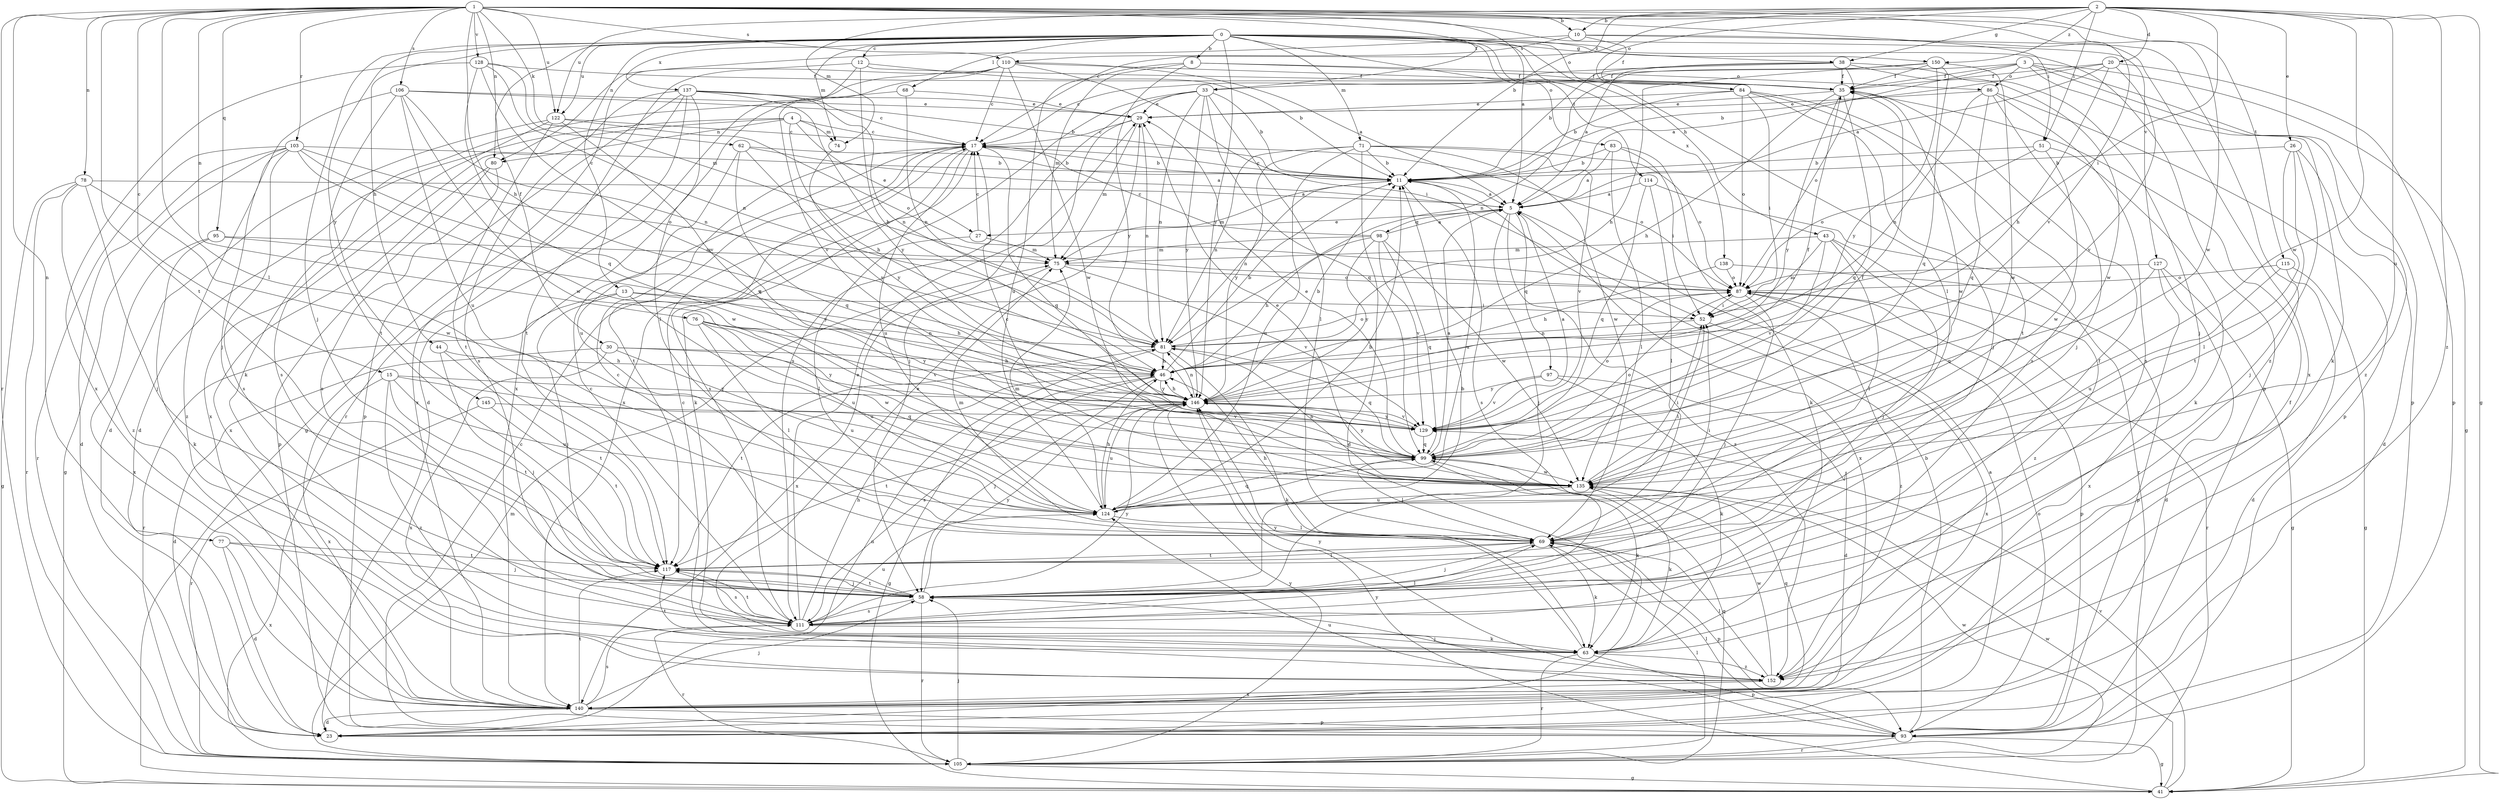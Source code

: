 strict digraph  {
0;
1;
2;
3;
4;
5;
8;
10;
11;
12;
13;
15;
17;
20;
23;
26;
27;
29;
30;
33;
35;
38;
41;
43;
44;
46;
51;
52;
58;
62;
63;
68;
69;
71;
74;
75;
76;
77;
78;
80;
81;
83;
84;
86;
87;
93;
95;
97;
98;
99;
103;
105;
106;
110;
111;
114;
115;
117;
122;
124;
127;
128;
129;
135;
137;
138;
140;
145;
146;
150;
152;
0 -> 8  [label=b];
0 -> 12  [label=c];
0 -> 13  [label=c];
0 -> 30  [label=f];
0 -> 38  [label=g];
0 -> 43  [label=h];
0 -> 44  [label=h];
0 -> 58  [label=j];
0 -> 68  [label=l];
0 -> 69  [label=l];
0 -> 71  [label=m];
0 -> 74  [label=m];
0 -> 83  [label=o];
0 -> 84  [label=o];
0 -> 93  [label=p];
0 -> 114  [label=t];
0 -> 122  [label=u];
0 -> 137  [label=x];
0 -> 138  [label=x];
0 -> 145  [label=y];
0 -> 146  [label=y];
0 -> 150  [label=z];
1 -> 5  [label=a];
1 -> 10  [label=b];
1 -> 15  [label=c];
1 -> 33  [label=f];
1 -> 46  [label=h];
1 -> 51  [label=i];
1 -> 62  [label=k];
1 -> 69  [label=l];
1 -> 76  [label=n];
1 -> 77  [label=n];
1 -> 78  [label=n];
1 -> 80  [label=n];
1 -> 95  [label=q];
1 -> 103  [label=r];
1 -> 105  [label=r];
1 -> 106  [label=s];
1 -> 110  [label=s];
1 -> 115  [label=t];
1 -> 117  [label=t];
1 -> 122  [label=u];
1 -> 127  [label=v];
1 -> 128  [label=v];
1 -> 129  [label=v];
1 -> 135  [label=w];
2 -> 10  [label=b];
2 -> 11  [label=b];
2 -> 17  [label=c];
2 -> 20  [label=d];
2 -> 26  [label=e];
2 -> 38  [label=g];
2 -> 41  [label=g];
2 -> 51  [label=i];
2 -> 52  [label=i];
2 -> 74  [label=m];
2 -> 84  [label=o];
2 -> 122  [label=u];
2 -> 124  [label=u];
2 -> 135  [label=w];
2 -> 150  [label=z];
2 -> 152  [label=z];
3 -> 5  [label=a];
3 -> 33  [label=f];
3 -> 35  [label=f];
3 -> 41  [label=g];
3 -> 63  [label=k];
3 -> 86  [label=o];
3 -> 93  [label=p];
3 -> 152  [label=z];
4 -> 17  [label=c];
4 -> 23  [label=d];
4 -> 27  [label=e];
4 -> 46  [label=h];
4 -> 74  [label=m];
4 -> 80  [label=n];
4 -> 140  [label=x];
5 -> 27  [label=e];
5 -> 58  [label=j];
5 -> 97  [label=q];
5 -> 98  [label=q];
5 -> 140  [label=x];
5 -> 152  [label=z];
8 -> 35  [label=f];
8 -> 75  [label=m];
8 -> 86  [label=o];
8 -> 124  [label=u];
8 -> 146  [label=y];
10 -> 35  [label=f];
10 -> 80  [label=n];
10 -> 110  [label=s];
10 -> 140  [label=x];
10 -> 152  [label=z];
11 -> 5  [label=a];
11 -> 17  [label=c];
11 -> 75  [label=m];
11 -> 81  [label=n];
11 -> 111  [label=s];
11 -> 124  [label=u];
12 -> 11  [label=b];
12 -> 35  [label=f];
12 -> 41  [label=g];
12 -> 46  [label=h];
12 -> 129  [label=v];
13 -> 46  [label=h];
13 -> 52  [label=i];
13 -> 58  [label=j];
13 -> 105  [label=r];
13 -> 124  [label=u];
15 -> 99  [label=q];
15 -> 117  [label=t];
15 -> 124  [label=u];
15 -> 140  [label=x];
15 -> 146  [label=y];
15 -> 152  [label=z];
17 -> 11  [label=b];
17 -> 63  [label=k];
17 -> 87  [label=o];
17 -> 99  [label=q];
17 -> 111  [label=s];
17 -> 117  [label=t];
17 -> 124  [label=u];
20 -> 5  [label=a];
20 -> 11  [label=b];
20 -> 35  [label=f];
20 -> 46  [label=h];
20 -> 93  [label=p];
20 -> 129  [label=v];
23 -> 5  [label=a];
23 -> 81  [label=n];
26 -> 11  [label=b];
26 -> 23  [label=d];
26 -> 58  [label=j];
26 -> 69  [label=l];
26 -> 117  [label=t];
27 -> 17  [label=c];
27 -> 69  [label=l];
27 -> 75  [label=m];
29 -> 17  [label=c];
29 -> 58  [label=j];
29 -> 75  [label=m];
29 -> 81  [label=n];
30 -> 23  [label=d];
30 -> 46  [label=h];
30 -> 124  [label=u];
30 -> 140  [label=x];
30 -> 146  [label=y];
33 -> 11  [label=b];
33 -> 29  [label=e];
33 -> 69  [label=l];
33 -> 81  [label=n];
33 -> 99  [label=q];
33 -> 111  [label=s];
33 -> 140  [label=x];
33 -> 146  [label=y];
35 -> 29  [label=e];
35 -> 46  [label=h];
35 -> 99  [label=q];
35 -> 135  [label=w];
35 -> 146  [label=y];
38 -> 5  [label=a];
38 -> 11  [label=b];
38 -> 17  [label=c];
38 -> 35  [label=f];
38 -> 58  [label=j];
38 -> 87  [label=o];
38 -> 135  [label=w];
41 -> 129  [label=v];
41 -> 135  [label=w];
41 -> 146  [label=y];
43 -> 52  [label=i];
43 -> 58  [label=j];
43 -> 69  [label=l];
43 -> 75  [label=m];
43 -> 129  [label=v];
43 -> 152  [label=z];
44 -> 46  [label=h];
44 -> 58  [label=j];
44 -> 117  [label=t];
46 -> 11  [label=b];
46 -> 41  [label=g];
46 -> 58  [label=j];
46 -> 111  [label=s];
46 -> 146  [label=y];
51 -> 11  [label=b];
51 -> 63  [label=k];
51 -> 87  [label=o];
51 -> 135  [label=w];
52 -> 81  [label=n];
52 -> 140  [label=x];
58 -> 11  [label=b];
58 -> 17  [label=c];
58 -> 105  [label=r];
58 -> 111  [label=s];
58 -> 117  [label=t];
58 -> 146  [label=y];
62 -> 5  [label=a];
62 -> 11  [label=b];
62 -> 99  [label=q];
62 -> 124  [label=u];
62 -> 146  [label=y];
63 -> 17  [label=c];
63 -> 29  [label=e];
63 -> 93  [label=p];
63 -> 105  [label=r];
63 -> 117  [label=t];
63 -> 146  [label=y];
63 -> 152  [label=z];
68 -> 29  [label=e];
68 -> 63  [label=k];
68 -> 81  [label=n];
69 -> 46  [label=h];
69 -> 52  [label=i];
69 -> 58  [label=j];
69 -> 63  [label=k];
69 -> 75  [label=m];
69 -> 93  [label=p];
69 -> 117  [label=t];
71 -> 11  [label=b];
71 -> 23  [label=d];
71 -> 81  [label=n];
71 -> 87  [label=o];
71 -> 124  [label=u];
71 -> 129  [label=v];
71 -> 135  [label=w];
71 -> 146  [label=y];
74 -> 146  [label=y];
75 -> 87  [label=o];
75 -> 129  [label=v];
75 -> 140  [label=x];
76 -> 69  [label=l];
76 -> 81  [label=n];
76 -> 124  [label=u];
76 -> 129  [label=v];
76 -> 135  [label=w];
76 -> 146  [label=y];
77 -> 23  [label=d];
77 -> 58  [label=j];
77 -> 117  [label=t];
77 -> 140  [label=x];
78 -> 5  [label=a];
78 -> 41  [label=g];
78 -> 58  [label=j];
78 -> 105  [label=r];
78 -> 135  [label=w];
78 -> 152  [label=z];
80 -> 93  [label=p];
80 -> 111  [label=s];
80 -> 140  [label=x];
81 -> 46  [label=h];
81 -> 63  [label=k];
81 -> 87  [label=o];
81 -> 99  [label=q];
81 -> 117  [label=t];
83 -> 5  [label=a];
83 -> 11  [label=b];
83 -> 52  [label=i];
83 -> 63  [label=k];
83 -> 69  [label=l];
84 -> 11  [label=b];
84 -> 29  [label=e];
84 -> 52  [label=i];
84 -> 58  [label=j];
84 -> 87  [label=o];
84 -> 111  [label=s];
84 -> 117  [label=t];
86 -> 29  [label=e];
86 -> 58  [label=j];
86 -> 81  [label=n];
86 -> 93  [label=p];
86 -> 99  [label=q];
86 -> 111  [label=s];
87 -> 52  [label=i];
87 -> 58  [label=j];
87 -> 93  [label=p];
87 -> 105  [label=r];
87 -> 152  [label=z];
93 -> 11  [label=b];
93 -> 17  [label=c];
93 -> 41  [label=g];
93 -> 69  [label=l];
93 -> 87  [label=o];
93 -> 105  [label=r];
93 -> 124  [label=u];
95 -> 63  [label=k];
95 -> 75  [label=m];
95 -> 140  [label=x];
95 -> 146  [label=y];
97 -> 23  [label=d];
97 -> 63  [label=k];
97 -> 129  [label=v];
97 -> 146  [label=y];
98 -> 5  [label=a];
98 -> 17  [label=c];
98 -> 46  [label=h];
98 -> 75  [label=m];
98 -> 99  [label=q];
98 -> 129  [label=v];
98 -> 135  [label=w];
98 -> 146  [label=y];
99 -> 5  [label=a];
99 -> 29  [label=e];
99 -> 35  [label=f];
99 -> 63  [label=k];
99 -> 69  [label=l];
99 -> 87  [label=o];
99 -> 135  [label=w];
99 -> 146  [label=y];
103 -> 11  [label=b];
103 -> 23  [label=d];
103 -> 41  [label=g];
103 -> 87  [label=o];
103 -> 105  [label=r];
103 -> 111  [label=s];
103 -> 129  [label=v];
103 -> 135  [label=w];
103 -> 152  [label=z];
105 -> 41  [label=g];
105 -> 58  [label=j];
105 -> 69  [label=l];
105 -> 75  [label=m];
105 -> 99  [label=q];
105 -> 135  [label=w];
105 -> 146  [label=y];
106 -> 11  [label=b];
106 -> 29  [label=e];
106 -> 58  [label=j];
106 -> 81  [label=n];
106 -> 117  [label=t];
106 -> 124  [label=u];
106 -> 135  [label=w];
110 -> 5  [label=a];
110 -> 17  [label=c];
110 -> 23  [label=d];
110 -> 35  [label=f];
110 -> 52  [label=i];
110 -> 105  [label=r];
110 -> 135  [label=w];
110 -> 140  [label=x];
111 -> 17  [label=c];
111 -> 29  [label=e];
111 -> 35  [label=f];
111 -> 46  [label=h];
111 -> 63  [label=k];
111 -> 69  [label=l];
111 -> 105  [label=r];
111 -> 117  [label=t];
111 -> 124  [label=u];
111 -> 146  [label=y];
114 -> 5  [label=a];
114 -> 69  [label=l];
114 -> 99  [label=q];
114 -> 105  [label=r];
115 -> 23  [label=d];
115 -> 41  [label=g];
115 -> 87  [label=o];
115 -> 124  [label=u];
117 -> 58  [label=j];
117 -> 69  [label=l];
117 -> 111  [label=s];
122 -> 17  [label=c];
122 -> 23  [label=d];
122 -> 87  [label=o];
122 -> 99  [label=q];
122 -> 111  [label=s];
122 -> 117  [label=t];
124 -> 11  [label=b];
124 -> 46  [label=h];
124 -> 52  [label=i];
124 -> 69  [label=l];
124 -> 75  [label=m];
124 -> 99  [label=q];
127 -> 23  [label=d];
127 -> 41  [label=g];
127 -> 87  [label=o];
127 -> 99  [label=q];
127 -> 140  [label=x];
128 -> 35  [label=f];
128 -> 75  [label=m];
128 -> 81  [label=n];
128 -> 99  [label=q];
128 -> 129  [label=v];
128 -> 140  [label=x];
129 -> 5  [label=a];
129 -> 87  [label=o];
129 -> 99  [label=q];
129 -> 146  [label=y];
135 -> 17  [label=c];
135 -> 29  [label=e];
135 -> 52  [label=i];
135 -> 63  [label=k];
135 -> 81  [label=n];
135 -> 124  [label=u];
137 -> 17  [label=c];
137 -> 29  [label=e];
137 -> 69  [label=l];
137 -> 81  [label=n];
137 -> 93  [label=p];
137 -> 111  [label=s];
137 -> 117  [label=t];
137 -> 140  [label=x];
137 -> 146  [label=y];
138 -> 46  [label=h];
138 -> 87  [label=o];
138 -> 93  [label=p];
140 -> 23  [label=d];
140 -> 35  [label=f];
140 -> 58  [label=j];
140 -> 93  [label=p];
140 -> 99  [label=q];
140 -> 111  [label=s];
140 -> 117  [label=t];
145 -> 105  [label=r];
145 -> 117  [label=t];
145 -> 129  [label=v];
146 -> 11  [label=b];
146 -> 35  [label=f];
146 -> 46  [label=h];
146 -> 81  [label=n];
146 -> 117  [label=t];
146 -> 124  [label=u];
146 -> 129  [label=v];
150 -> 35  [label=f];
150 -> 46  [label=h];
150 -> 81  [label=n];
150 -> 99  [label=q];
150 -> 135  [label=w];
150 -> 146  [label=y];
152 -> 58  [label=j];
152 -> 69  [label=l];
152 -> 135  [label=w];
152 -> 140  [label=x];
152 -> 146  [label=y];
}
